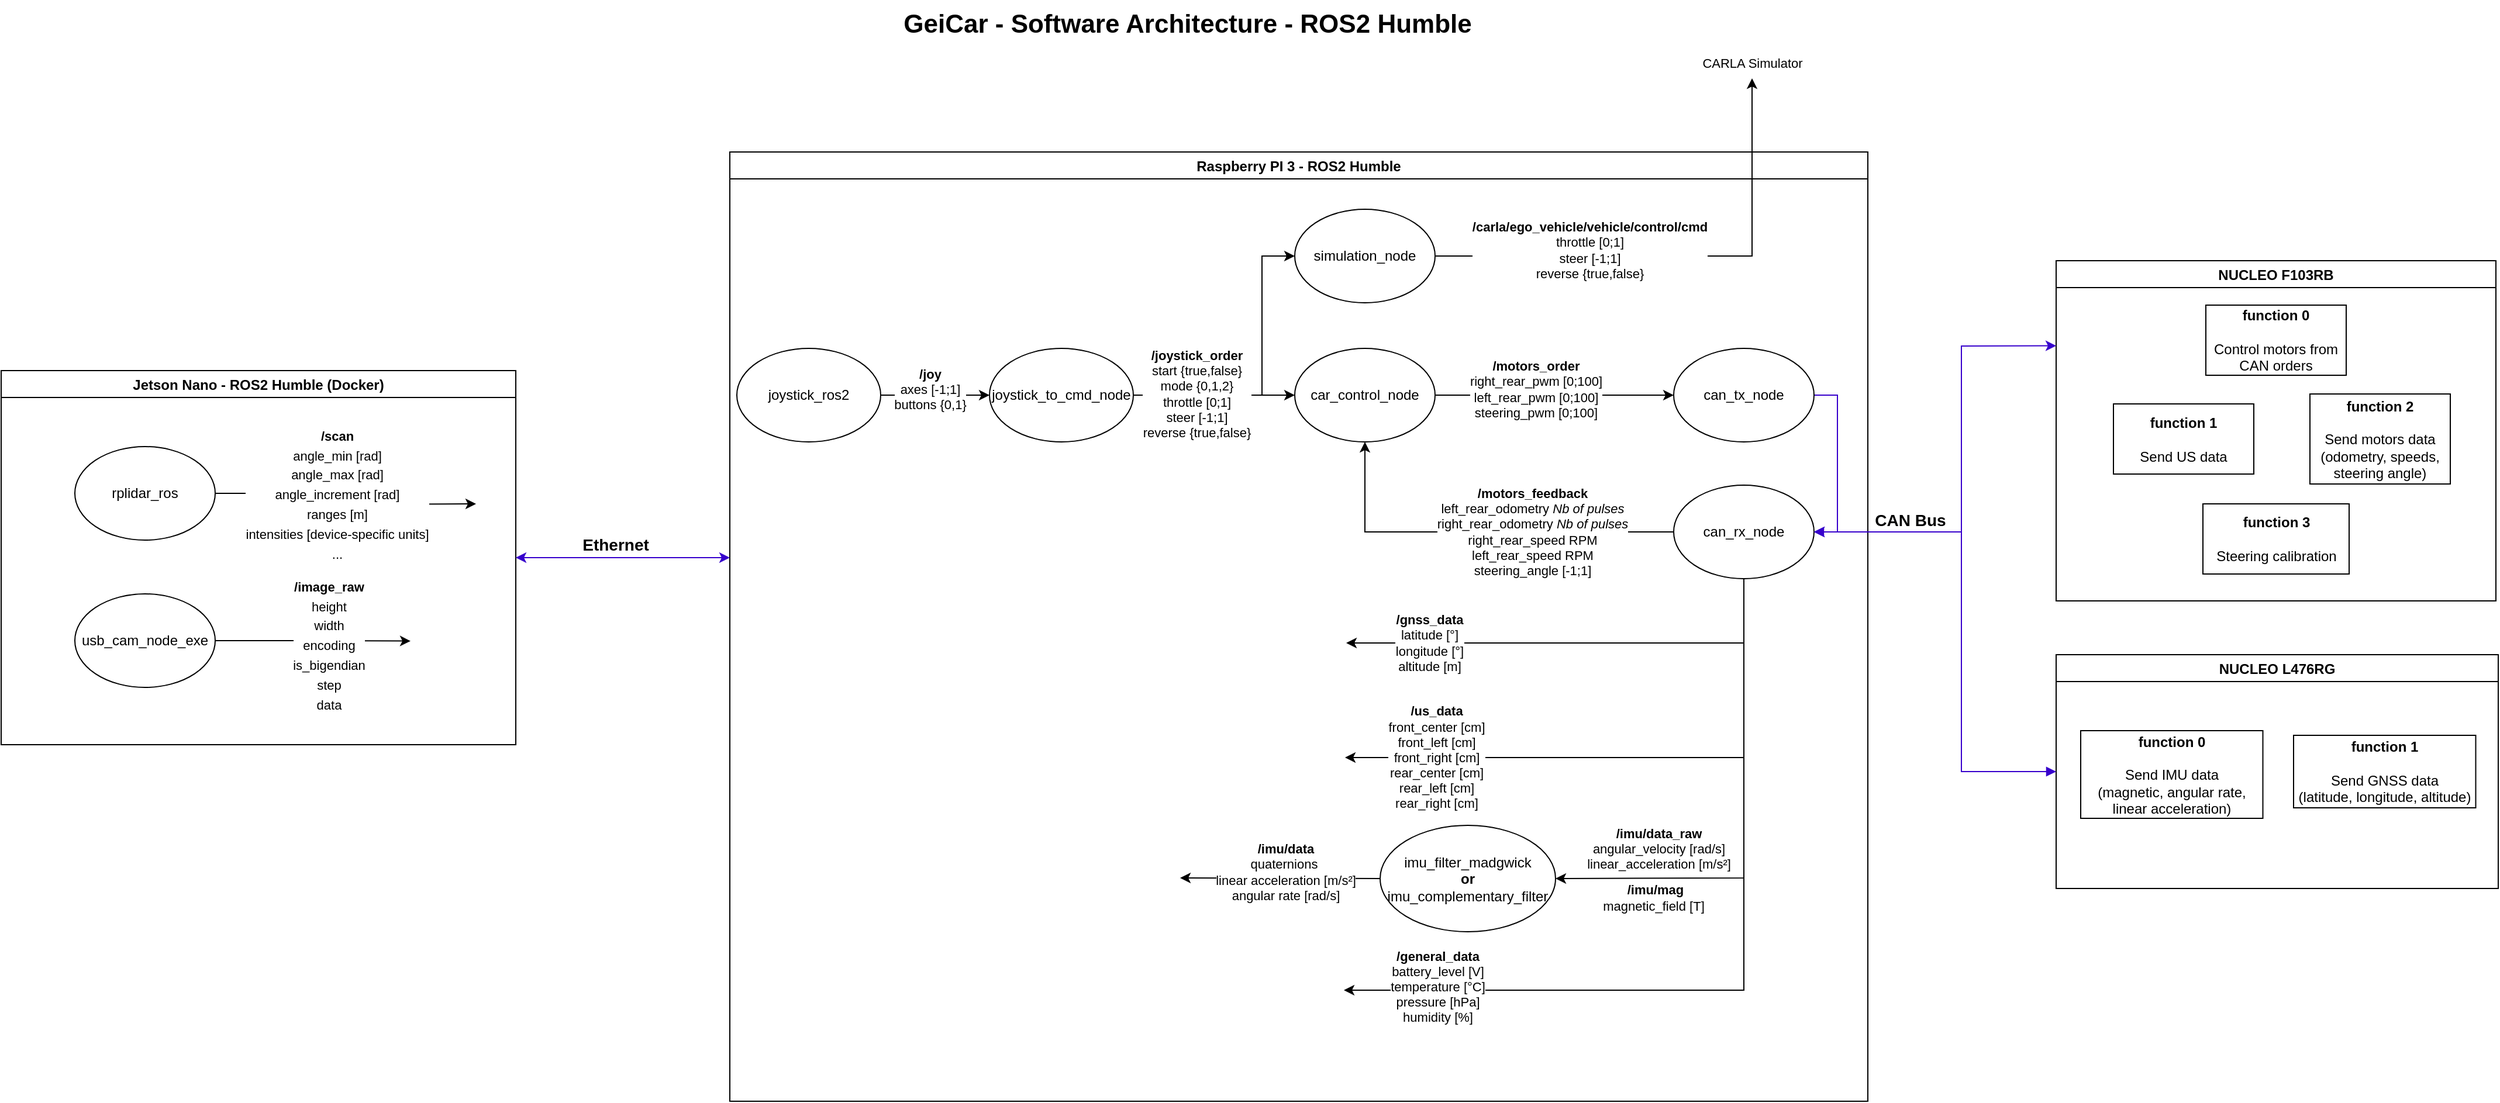 <mxfile version="20.3.0" type="google"><diagram id="5ALFdDSOXpKuUwJ-gb5N" name="Actuel"><mxGraphModel grid="1" page="1" gridSize="7" guides="1" tooltips="1" connect="1" arrows="1" fold="1" pageScale="1" pageWidth="2336" pageHeight="1654" math="0" shadow="0"><root><mxCell id="0"/><mxCell id="1" parent="0"/><mxCell id="jIwZPvRPu7OzkIc0yy9K-2" value="Raspberry PI 3 - ROS2 Humble" style="swimlane;labelBackgroundColor=none;strokeWidth=1;" vertex="1" parent="1"><mxGeometry x="777" y="602" width="973" height="812" as="geometry"><mxRectangle x="721" y="627" width="190" height="23" as="alternateBounds"/></mxGeometry></mxCell><mxCell id="wR9ld2IWix-3AlufX-g8-2" style="edgeStyle=orthogonalEdgeStyle;rounded=0;orthogonalLoop=1;jettySize=auto;html=1;exitX=1;exitY=0.5;exitDx=0;exitDy=0;entryX=0;entryY=0.5;entryDx=0;entryDy=0;" edge="1" parent="jIwZPvRPu7OzkIc0yy9K-2" source="jIwZPvRPu7OzkIc0yy9K-6" target="wR9ld2IWix-3AlufX-g8-1"><mxGeometry relative="1" as="geometry"><Array as="points"><mxPoint x="455" y="208"/><mxPoint x="455" y="89"/></Array></mxGeometry></mxCell><mxCell id="B_HcrylOlrj_fb7Q6CMA-4" style="edgeStyle=orthogonalEdgeStyle;rounded=0;orthogonalLoop=1;jettySize=auto;html=1;exitX=0;exitY=0.5;exitDx=0;exitDy=0;entryX=0.5;entryY=1;entryDx=0;entryDy=0;" edge="1" parent="jIwZPvRPu7OzkIc0yy9K-2" source="jIwZPvRPu7OzkIc0yy9K-4" target="jIwZPvRPu7OzkIc0yy9K-5"><mxGeometry relative="1" as="geometry"/></mxCell><mxCell id="B_HcrylOlrj_fb7Q6CMA-5" value="&lt;b&gt;/motors_feedback&lt;br&gt;&lt;/b&gt;left_rear_odometry &lt;i&gt;Nb of pulses&lt;br&gt;&lt;/i&gt;right_rear_odometry&amp;nbsp;&lt;i&gt;Nb of pulses&lt;/i&gt;&lt;br&gt;right_rear_speed RPM&lt;br&gt;left_rear_speed RPM&lt;br&gt;steering_angle [-1;1]" style="edgeLabel;html=1;align=center;verticalAlign=middle;resizable=0;points=[];" connectable="0" vertex="1" parent="B_HcrylOlrj_fb7Q6CMA-4"><mxGeometry x="0.068" y="-1" relative="1" as="geometry"><mxPoint x="61" y="1" as="offset"/></mxGeometry></mxCell><mxCell id="jIwZPvRPu7OzkIc0yy9K-4" value="&lt;div&gt;&lt;br&gt;&lt;/div&gt;&lt;div&gt;can_rx_node&lt;/div&gt;&lt;div&gt;&lt;br&gt;&lt;/div&gt;" style="ellipse;whiteSpace=wrap;html=1;labelBackgroundColor=none;" vertex="1" parent="jIwZPvRPu7OzkIc0yy9K-2"><mxGeometry x="807" y="285" width="120" height="80" as="geometry"/></mxCell><mxCell id="jIwZPvRPu7OzkIc0yy9K-15" style="edgeStyle=orthogonalEdgeStyle;rounded=0;orthogonalLoop=1;jettySize=auto;html=1;entryX=0;entryY=0.5;entryDx=0;entryDy=0;" edge="1" parent="jIwZPvRPu7OzkIc0yy9K-2" source="jIwZPvRPu7OzkIc0yy9K-5" target="k2ojP2UK0xrN7-_M_Nul-2"><mxGeometry relative="1" as="geometry"><mxPoint x="667" y="208" as="targetPoint"/></mxGeometry></mxCell><mxCell id="ByvV_otjbWrR2aYuJKVb-7" value="&lt;b&gt;/motors_order&lt;br&gt;&lt;/b&gt;right_rear_pwm [0;100]&lt;br&gt;left_rear_pwm [0;100]&lt;br&gt;steering_pwm [0;100]" style="edgeLabel;html=1;align=center;verticalAlign=middle;resizable=0;points=[];" connectable="0" vertex="1" parent="jIwZPvRPu7OzkIc0yy9K-15"><mxGeometry x="-0.235" y="-2" relative="1" as="geometry"><mxPoint x="8" y="-7" as="offset"/></mxGeometry></mxCell><mxCell id="jIwZPvRPu7OzkIc0yy9K-5" value="car_control_node" style="ellipse;whiteSpace=wrap;html=1;labelBackgroundColor=none;" vertex="1" parent="jIwZPvRPu7OzkIc0yy9K-2"><mxGeometry x="483" y="168" width="120" height="80" as="geometry"/></mxCell><mxCell id="jIwZPvRPu7OzkIc0yy9K-16" style="edgeStyle=orthogonalEdgeStyle;rounded=0;orthogonalLoop=1;jettySize=auto;html=1;exitX=1;exitY=0.5;exitDx=0;exitDy=0;entryX=0;entryY=0.5;entryDx=0;entryDy=0;" edge="1" parent="jIwZPvRPu7OzkIc0yy9K-2" source="jIwZPvRPu7OzkIc0yy9K-6" target="jIwZPvRPu7OzkIc0yy9K-5"><mxGeometry relative="1" as="geometry"/></mxCell><mxCell id="ByvV_otjbWrR2aYuJKVb-8" value="&lt;b&gt;/joystick_order&lt;br&gt;&lt;/b&gt;start {true,false}&lt;br&gt;mode {0,1,2}&lt;br&gt;throttle [0;1]&lt;br&gt;steer [-1;1]&lt;br&gt;reverse {true,false}" style="edgeLabel;html=1;align=center;verticalAlign=middle;resizable=0;points=[];" connectable="0" vertex="1" parent="jIwZPvRPu7OzkIc0yy9K-16"><mxGeometry x="-0.274" y="-2" relative="1" as="geometry"><mxPoint x="4" y="-3" as="offset"/></mxGeometry></mxCell><mxCell id="jIwZPvRPu7OzkIc0yy9K-6" value="joystick_to_cmd_node" style="ellipse;whiteSpace=wrap;html=1;labelBackgroundColor=none;" vertex="1" parent="jIwZPvRPu7OzkIc0yy9K-2"><mxGeometry x="222" y="168" width="123" height="80" as="geometry"/></mxCell><mxCell id="jIwZPvRPu7OzkIc0yy9K-58" value="&lt;div&gt;imu_filter_madgwick&lt;/div&gt;&lt;div&gt;&lt;b&gt;or&lt;/b&gt;&lt;/div&gt;&lt;div&gt;imu_complementary_filter&lt;/div&gt;" style="ellipse;whiteSpace=wrap;html=1;labelBackgroundColor=none;" vertex="1" parent="jIwZPvRPu7OzkIc0yy9K-2"><mxGeometry x="556" y="576" width="150" height="91" as="geometry"/></mxCell><mxCell id="jIwZPvRPu7OzkIc0yy9K-73" value="" style="endArrow=classic;html=1;rounded=0;fontSize=13;exitX=0.5;exitY=1;exitDx=0;exitDy=0;entryX=1;entryY=0.5;entryDx=0;entryDy=0;" edge="1" parent="jIwZPvRPu7OzkIc0yy9K-2" source="jIwZPvRPu7OzkIc0yy9K-4" target="jIwZPvRPu7OzkIc0yy9K-58"><mxGeometry width="50" height="50" relative="1" as="geometry"><mxPoint x="745" y="372" as="sourcePoint"/><mxPoint x="737" y="651" as="targetPoint"/><Array as="points"><mxPoint x="867" y="444"/><mxPoint x="867" y="621"/></Array></mxGeometry></mxCell><mxCell id="ByvV_otjbWrR2aYuJKVb-1" value="&lt;b&gt;/imu/data_raw&lt;br&gt;&lt;/b&gt;angular_velocity [rad/s]&lt;br&gt;linear_acceleration [m/s²]" style="edgeLabel;html=1;align=center;verticalAlign=middle;resizable=0;points=[];" connectable="0" vertex="1" parent="jIwZPvRPu7OzkIc0yy9K-73"><mxGeometry x="0.83" y="1" relative="1" as="geometry"><mxPoint x="52" y="-27" as="offset"/></mxGeometry></mxCell><mxCell id="ByvV_otjbWrR2aYuJKVb-2" value="&lt;b&gt;/imu/mag&lt;br&gt;&lt;/b&gt;magnetic_field [T]&amp;nbsp;" style="edgeLabel;html=1;align=center;verticalAlign=middle;resizable=0;points=[];" connectable="0" vertex="1" parent="jIwZPvRPu7OzkIc0yy9K-73"><mxGeometry x="0.685" y="3" relative="1" as="geometry"><mxPoint x="19" y="13" as="offset"/></mxGeometry></mxCell><mxCell id="B_HcrylOlrj_fb7Q6CMA-16" style="edgeStyle=orthogonalEdgeStyle;rounded=0;orthogonalLoop=1;jettySize=auto;html=1;exitX=1;exitY=0.5;exitDx=0;exitDy=0;entryX=1;entryY=0.5;entryDx=0;entryDy=0;strokeColor=#3700CC;" edge="1" parent="jIwZPvRPu7OzkIc0yy9K-2" source="k2ojP2UK0xrN7-_M_Nul-2" target="jIwZPvRPu7OzkIc0yy9K-4"><mxGeometry relative="1" as="geometry"/></mxCell><mxCell id="k2ojP2UK0xrN7-_M_Nul-2" value="&lt;div&gt;&lt;br&gt;&lt;/div&gt;&lt;div&gt;can_tx_node&lt;/div&gt;&lt;div&gt;&lt;br&gt;&lt;/div&gt;" style="ellipse;whiteSpace=wrap;html=1;labelBackgroundColor=none;" vertex="1" parent="jIwZPvRPu7OzkIc0yy9K-2"><mxGeometry x="807" y="168" width="120" height="80" as="geometry"/></mxCell><mxCell id="B_HcrylOlrj_fb7Q6CMA-12" style="edgeStyle=orthogonalEdgeStyle;rounded=0;orthogonalLoop=1;jettySize=auto;html=1;exitX=0.5;exitY=1;exitDx=0;exitDy=0;" edge="1" parent="jIwZPvRPu7OzkIc0yy9K-2" source="jIwZPvRPu7OzkIc0yy9K-4"><mxGeometry relative="1" as="geometry"><mxPoint x="527" y="420" as="targetPoint"/><mxPoint x="867" y="337" as="sourcePoint"/><Array as="points"><mxPoint x="867" y="420"/></Array></mxGeometry></mxCell><mxCell id="B_HcrylOlrj_fb7Q6CMA-13" value="&lt;b&gt;/gnss_data&lt;/b&gt;&lt;br&gt;latitude [°]&lt;br&gt;longitude [°]&lt;br&gt;altitude [m]" style="edgeLabel;html=1;align=center;verticalAlign=middle;resizable=0;points=[];" connectable="0" vertex="1" parent="B_HcrylOlrj_fb7Q6CMA-12"><mxGeometry x="0.583" y="-2" relative="1" as="geometry"><mxPoint x="-12" y="2" as="offset"/></mxGeometry></mxCell><mxCell id="ByvV_otjbWrR2aYuJKVb-5" style="edgeStyle=orthogonalEdgeStyle;rounded=0;orthogonalLoop=1;jettySize=auto;html=1;exitX=1;exitY=0.5;exitDx=0;exitDy=0;entryX=0;entryY=0.5;entryDx=0;entryDy=0;" edge="1" parent="jIwZPvRPu7OzkIc0yy9K-2" source="ByvV_otjbWrR2aYuJKVb-4" target="jIwZPvRPu7OzkIc0yy9K-6"><mxGeometry relative="1" as="geometry"/></mxCell><mxCell id="ByvV_otjbWrR2aYuJKVb-6" value="&lt;b&gt;/joy&lt;br&gt;&lt;/b&gt;axes [-1;1]&lt;br&gt;buttons {0,1}" style="edgeLabel;html=1;align=center;verticalAlign=middle;resizable=0;points=[];" connectable="0" vertex="1" parent="ByvV_otjbWrR2aYuJKVb-5"><mxGeometry x="-0.283" relative="1" as="geometry"><mxPoint x="8" y="-5" as="offset"/></mxGeometry></mxCell><mxCell id="ByvV_otjbWrR2aYuJKVb-4" value="joystick_ros2" style="ellipse;whiteSpace=wrap;html=1;labelBackgroundColor=none;" vertex="1" parent="jIwZPvRPu7OzkIc0yy9K-2"><mxGeometry x="6" y="168" width="123" height="80" as="geometry"/></mxCell><mxCell id="wR9ld2IWix-3AlufX-g8-1" value="simulation_node" style="ellipse;whiteSpace=wrap;html=1;labelBackgroundColor=none;" vertex="1" parent="jIwZPvRPu7OzkIc0yy9K-2"><mxGeometry x="483" y="49" width="120" height="80" as="geometry"/></mxCell><mxCell id="wR9ld2IWix-3AlufX-g8-3" style="edgeStyle=orthogonalEdgeStyle;rounded=0;orthogonalLoop=1;jettySize=auto;html=1;exitX=1;exitY=0.5;exitDx=0;exitDy=0;" edge="1" parent="jIwZPvRPu7OzkIc0yy9K-2" source="wR9ld2IWix-3AlufX-g8-1"><mxGeometry relative="1" as="geometry"><mxPoint x="874" y="-63" as="targetPoint"/><mxPoint x="665" y="89" as="sourcePoint"/><Array as="points"><mxPoint x="874" y="89"/></Array></mxGeometry></mxCell><mxCell id="wR9ld2IWix-3AlufX-g8-5" value="/carla/ego_vehicle/vehicle/control/cmd&lt;br&gt;&lt;span style=&quot;font-weight: normal;&quot;&gt;throttle [0;1]&lt;br&gt;steer [-1;1]&lt;br&gt;reverse {true,false}&lt;/span&gt;" style="edgeLabel;html=1;align=center;verticalAlign=middle;resizable=0;points=[];fontStyle=1" connectable="0" vertex="1" parent="wR9ld2IWix-3AlufX-g8-3"><mxGeometry x="-0.417" y="3" relative="1" as="geometry"><mxPoint x="8" y="-2" as="offset"/></mxGeometry></mxCell><mxCell id="wR9ld2IWix-3AlufX-g8-6" value="CARLA Simulator" style="edgeLabel;html=1;align=center;verticalAlign=middle;resizable=0;points=[];" connectable="0" vertex="1" parent="wR9ld2IWix-3AlufX-g8-3"><mxGeometry x="0.89" y="3" relative="1" as="geometry"><mxPoint x="3" y="-37" as="offset"/></mxGeometry></mxCell><mxCell id="jIwZPvRPu7OzkIc0yy9K-7" value="NUCLEO F103RB" style="swimlane;labelBackgroundColor=none;" vertex="1" parent="1"><mxGeometry x="1911" y="695" width="376" height="291" as="geometry"/></mxCell><mxCell id="jIwZPvRPu7OzkIc0yy9K-41" value="&lt;div&gt;&lt;b&gt;function 1&lt;/b&gt;&lt;/div&gt;&lt;div&gt;&lt;br&gt;&lt;/div&gt;&lt;div&gt;Send US data&lt;br&gt;&lt;/div&gt;" style="rounded=0;whiteSpace=wrap;html=1;labelBackgroundColor=none;" vertex="1" parent="jIwZPvRPu7OzkIc0yy9K-7"><mxGeometry x="49" y="122.5" width="120" height="60" as="geometry"/></mxCell><mxCell id="jIwZPvRPu7OzkIc0yy9K-42" value="&lt;div&gt;&lt;b&gt;function 0&lt;br&gt;&lt;/b&gt;&lt;/div&gt;&lt;div&gt;&lt;br&gt;&lt;/div&gt;&lt;div&gt;Control motors from CAN orders&lt;br&gt;&lt;/div&gt;" style="rounded=0;whiteSpace=wrap;html=1;labelBackgroundColor=none;" vertex="1" parent="jIwZPvRPu7OzkIc0yy9K-7"><mxGeometry x="128" y="38" width="120" height="60" as="geometry"/></mxCell><mxCell id="jIwZPvRPu7OzkIc0yy9K-49" value="&lt;div&gt;&lt;b&gt;function 3&lt;br&gt;&lt;/b&gt;&lt;/div&gt;&lt;div&gt;&lt;br&gt;&lt;/div&gt;&lt;div&gt;Steering calibration&lt;br&gt;&lt;/div&gt;" style="rounded=0;whiteSpace=wrap;html=1;labelBackgroundColor=none;" vertex="1" parent="jIwZPvRPu7OzkIc0yy9K-7"><mxGeometry x="125.5" y="208" width="125" height="60" as="geometry"/></mxCell><mxCell id="fEdR-iXNzc81DLZmQmR9-8" value="&lt;div&gt;&lt;b&gt;function 2&lt;/b&gt;&lt;/div&gt;&lt;div&gt;&lt;br&gt;&lt;/div&gt;&lt;div&gt;Send motors data (odometry, speeds, steering angle)&lt;br&gt;&lt;/div&gt;" style="rounded=0;whiteSpace=wrap;html=1;labelBackgroundColor=none;" vertex="1" parent="jIwZPvRPu7OzkIc0yy9K-7"><mxGeometry x="217" y="114" width="120" height="77" as="geometry"/></mxCell><mxCell id="jIwZPvRPu7OzkIc0yy9K-8" value="NUCLEO L476RG" style="swimlane;labelBackgroundColor=none;" vertex="1" parent="1"><mxGeometry x="1911" y="1032" width="378" height="200" as="geometry"/></mxCell><mxCell id="jIwZPvRPu7OzkIc0yy9K-43" value="&lt;div&gt;&lt;b&gt;function 0&lt;br&gt;&lt;/b&gt;&lt;/div&gt;&lt;div&gt;&lt;br&gt;&lt;/div&gt;&lt;div&gt;Send IMU data&lt;br&gt;&lt;/div&gt;&lt;div&gt;(magnetic, angular rate, linear acceleration)&lt;/div&gt;" style="rounded=0;whiteSpace=wrap;html=1;labelBackgroundColor=none;" vertex="1" parent="jIwZPvRPu7OzkIc0yy9K-8"><mxGeometry x="21" y="65" width="155.75" height="75" as="geometry"/></mxCell><mxCell id="jIwZPvRPu7OzkIc0yy9K-44" value="&lt;div&gt;&lt;b&gt;function 1&lt;br&gt;&lt;/b&gt;&lt;/div&gt;&lt;div&gt;&lt;br&gt;&lt;/div&gt;&lt;div&gt;Send GNSS data&lt;br&gt;&lt;/div&gt;&lt;div&gt;(latitude, longitude, altitude)&lt;/div&gt;" style="rounded=0;whiteSpace=wrap;html=1;labelBackgroundColor=none;" vertex="1" parent="jIwZPvRPu7OzkIc0yy9K-8"><mxGeometry x="203" y="69" width="155.75" height="62" as="geometry"/></mxCell><mxCell id="jIwZPvRPu7OzkIc0yy9K-26" value="Jetson Nano - ROS2 Humble (Docker)" style="swimlane;labelBackgroundColor=none;" vertex="1" parent="1"><mxGeometry x="154" y="789" width="440" height="320" as="geometry"><mxRectangle x="615" y="440" width="190" height="23" as="alternateBounds"/></mxGeometry></mxCell><mxCell id="jIwZPvRPu7OzkIc0yy9K-32" value="rplidar_ros" style="ellipse;whiteSpace=wrap;html=1;labelBackgroundColor=none;" vertex="1" parent="jIwZPvRPu7OzkIc0yy9K-26"><mxGeometry x="63" y="65" width="120" height="80" as="geometry"/></mxCell><mxCell id="jIwZPvRPu7OzkIc0yy9K-50" value="usb_cam_node_exe" style="ellipse;whiteSpace=wrap;html=1;labelBackgroundColor=none;" vertex="1" parent="jIwZPvRPu7OzkIc0yy9K-26"><mxGeometry x="63" y="191" width="120" height="80" as="geometry"/></mxCell><mxCell id="jIwZPvRPu7OzkIc0yy9K-45" value="" style="endArrow=classic;startArrow=classic;html=1;rounded=0;exitX=1;exitY=0.5;exitDx=0;exitDy=0;fillColor=#6a00ff;strokeColor=#3700CC;entryX=0;entryY=0.25;entryDx=0;entryDy=0;" edge="1" parent="1" source="jIwZPvRPu7OzkIc0yy9K-4" target="jIwZPvRPu7OzkIc0yy9K-7"><mxGeometry width="50" height="50" relative="1" as="geometry"><mxPoint x="1750" y="793" as="sourcePoint"/><mxPoint x="1911" y="693" as="targetPoint"/><Array as="points"><mxPoint x="1830" y="927"/><mxPoint x="1830" y="768"/></Array></mxGeometry></mxCell><mxCell id="jIwZPvRPu7OzkIc0yy9K-48" value="&lt;font style=&quot;font-size: 14px;&quot;&gt;&lt;b&gt;CAN Bus&lt;/b&gt;&lt;/font&gt;" style="edgeLabel;html=1;align=center;verticalAlign=middle;resizable=0;points=[];" vertex="1" connectable="0" parent="jIwZPvRPu7OzkIc0yy9K-45"><mxGeometry x="-0.368" y="-3" relative="1" as="geometry"><mxPoint x="-34" y="-13" as="offset"/></mxGeometry></mxCell><mxCell id="jIwZPvRPu7OzkIc0yy9K-47" value="" style="endArrow=block;startArrow=block;endFill=1;startFill=1;html=1;rounded=0;entryX=0;entryY=0.5;entryDx=0;entryDy=0;exitX=1;exitY=0.5;exitDx=0;exitDy=0;fillColor=#6a00ff;strokeColor=#3700CC;" edge="1" parent="1" source="jIwZPvRPu7OzkIc0yy9K-4" target="jIwZPvRPu7OzkIc0yy9K-8"><mxGeometry width="160" relative="1" as="geometry"><mxPoint x="1750" y="793" as="sourcePoint"/><mxPoint x="1920" y="923" as="targetPoint"/><Array as="points"><mxPoint x="1830" y="927"/><mxPoint x="1830" y="1132"/></Array></mxGeometry></mxCell><mxCell id="jIwZPvRPu7OzkIc0yy9K-75" value="&lt;b&gt;GeiCar - Software Architecture - ROS2 Humble&lt;/b&gt;" style="text;html=1;align=center;verticalAlign=middle;resizable=0;points=[];autosize=1;strokeColor=none;fillColor=none;fontSize=22;" vertex="1" parent="1"><mxGeometry x="916" y="472" width="504" height="42" as="geometry"/></mxCell><mxCell id="B_HcrylOlrj_fb7Q6CMA-6" style="edgeStyle=orthogonalEdgeStyle;rounded=0;orthogonalLoop=1;jettySize=auto;html=1;exitX=0;exitY=0.5;exitDx=0;exitDy=0;" edge="1" parent="1" source="jIwZPvRPu7OzkIc0yy9K-58"><mxGeometry relative="1" as="geometry"><mxPoint x="1162" y="1223" as="targetPoint"/></mxGeometry></mxCell><mxCell id="B_HcrylOlrj_fb7Q6CMA-7" value="&lt;b&gt;/imu/data&lt;br&gt;&lt;/b&gt;quaternions&amp;nbsp;&lt;br&gt;linear acceleration [m/s²]&lt;br&gt;angular rate [rad/s]" style="edgeLabel;html=1;align=center;verticalAlign=middle;resizable=0;points=[];" connectable="0" vertex="1" parent="B_HcrylOlrj_fb7Q6CMA-6"><mxGeometry x="0.22" y="2" relative="1" as="geometry"><mxPoint x="23" y="-7" as="offset"/></mxGeometry></mxCell><mxCell id="B_HcrylOlrj_fb7Q6CMA-10" style="edgeStyle=orthogonalEdgeStyle;rounded=0;orthogonalLoop=1;jettySize=auto;html=1;exitX=0.5;exitY=1;exitDx=0;exitDy=0;" edge="1" parent="1" source="jIwZPvRPu7OzkIc0yy9K-4"><mxGeometry relative="1" as="geometry"><mxPoint x="1303" y="1120" as="targetPoint"/><Array as="points"><mxPoint x="1644" y="1120"/></Array><mxPoint x="1562" y="967" as="sourcePoint"/></mxGeometry></mxCell><mxCell id="fEdR-iXNzc81DLZmQmR9-3" value="&lt;b&gt;/us_data&lt;/b&gt;&lt;br&gt;front_center [cm]&lt;br&gt;front_left [cm]&lt;br&gt;front_right [cm]&lt;br&gt;rear_center [cm]&lt;br&gt;rear_left [cm]&lt;br&gt;rear_right [cm]" style="edgeLabel;html=1;align=center;verticalAlign=middle;resizable=0;points=[];" connectable="0" vertex="1" parent="B_HcrylOlrj_fb7Q6CMA-10"><mxGeometry x="0.541" relative="1" as="geometry"><mxPoint x="-36" as="offset"/></mxGeometry></mxCell><mxCell id="fEdR-iXNzc81DLZmQmR9-4" style="edgeStyle=orthogonalEdgeStyle;rounded=0;orthogonalLoop=1;jettySize=auto;html=1;exitX=0.5;exitY=1;exitDx=0;exitDy=0;" edge="1" parent="1" source="jIwZPvRPu7OzkIc0yy9K-4"><mxGeometry relative="1" as="geometry"><mxPoint x="1302" y="1319" as="targetPoint"/><Array as="points"><mxPoint x="1644" y="1319"/></Array><mxPoint x="1725" y="984" as="sourcePoint"/></mxGeometry></mxCell><mxCell id="fEdR-iXNzc81DLZmQmR9-6" value="&lt;b&gt;/general_data&lt;br&gt;&lt;/b&gt;battery_level [V]&lt;br&gt;temperature [°C]&lt;br&gt;pressure [hPa]&lt;br&gt;humidity [%]" style="edgeLabel;html=1;align=center;verticalAlign=middle;resizable=0;points=[];" connectable="0" vertex="1" parent="fEdR-iXNzc81DLZmQmR9-4"><mxGeometry x="0.703" y="-3" relative="1" as="geometry"><mxPoint x="-23" as="offset"/></mxGeometry></mxCell><mxCell id="ByvV_otjbWrR2aYuJKVb-16" value="" style="endArrow=classic;startArrow=classic;html=1;rounded=0;exitX=1;exitY=0.5;exitDx=0;exitDy=0;fillColor=#6a00ff;strokeColor=#3700CC;" edge="1" parent="1" source="jIwZPvRPu7OzkIc0yy9K-26"><mxGeometry width="50" height="50" relative="1" as="geometry"><mxPoint x="672" y="897" as="sourcePoint"/><mxPoint x="777" y="949" as="targetPoint"/></mxGeometry></mxCell><mxCell id="ByvV_otjbWrR2aYuJKVb-17" value="&lt;font style=&quot;font-size: 14px;&quot;&gt;&lt;b&gt;Ethernet&lt;/b&gt;&lt;/font&gt;" style="edgeLabel;html=1;align=center;verticalAlign=middle;resizable=0;points=[];" connectable="0" vertex="1" parent="ByvV_otjbWrR2aYuJKVb-16"><mxGeometry x="-0.348" y="-1" relative="1" as="geometry"><mxPoint x="25" y="-12" as="offset"/></mxGeometry></mxCell><mxCell id="ByvV_otjbWrR2aYuJKVb-18" style="edgeStyle=orthogonalEdgeStyle;rounded=0;orthogonalLoop=1;jettySize=auto;html=1;exitX=1;exitY=0.5;exitDx=0;exitDy=0;fontSize=14;strokeColor=#000000;" edge="1" parent="1" source="jIwZPvRPu7OzkIc0yy9K-32"><mxGeometry relative="1" as="geometry"><mxPoint x="560" y="903" as="targetPoint"/></mxGeometry></mxCell><mxCell id="ByvV_otjbWrR2aYuJKVb-20" value="&lt;font style=&quot;font-size: 11px;&quot;&gt;&lt;b&gt;/scan&lt;br&gt;&lt;/b&gt;angle_min [rad]&lt;br&gt;angle_max [rad]&lt;br&gt;angle_increment [rad]&lt;br&gt;ranges [m]&lt;br&gt;intensities [device-specific units]&lt;br&gt;...&lt;br&gt;&lt;/font&gt;" style="edgeLabel;html=1;align=center;verticalAlign=middle;resizable=0;points=[];fontSize=14;" connectable="0" vertex="1" parent="ByvV_otjbWrR2aYuJKVb-18"><mxGeometry x="-0.347" y="-3" relative="1" as="geometry"><mxPoint x="28" y="-3" as="offset"/></mxGeometry></mxCell><mxCell id="ByvV_otjbWrR2aYuJKVb-19" style="edgeStyle=orthogonalEdgeStyle;rounded=0;orthogonalLoop=1;jettySize=auto;html=1;exitX=1;exitY=0.5;exitDx=0;exitDy=0;fontSize=14;strokeColor=#000000;" edge="1" parent="1" source="jIwZPvRPu7OzkIc0yy9K-50"><mxGeometry relative="1" as="geometry"><mxPoint x="504" y="1020.333" as="targetPoint"/></mxGeometry></mxCell><mxCell id="ByvV_otjbWrR2aYuJKVb-21" value="&lt;font style=&quot;font-size: 11px;&quot;&gt;&lt;b&gt;/image_raw&lt;br&gt;&lt;/b&gt;height&lt;br&gt;width&lt;br&gt;encoding&lt;br&gt;is_bigendian&lt;br&gt;step&lt;br&gt;data&lt;br&gt;&lt;/font&gt;" style="edgeLabel;html=1;align=center;verticalAlign=middle;resizable=0;points=[];fontSize=14;" connectable="0" vertex="1" parent="ByvV_otjbWrR2aYuJKVb-19"><mxGeometry x="-0.287" y="1" relative="1" as="geometry"><mxPoint x="37" y="4" as="offset"/></mxGeometry></mxCell></root></mxGraphModel></diagram></mxfile>